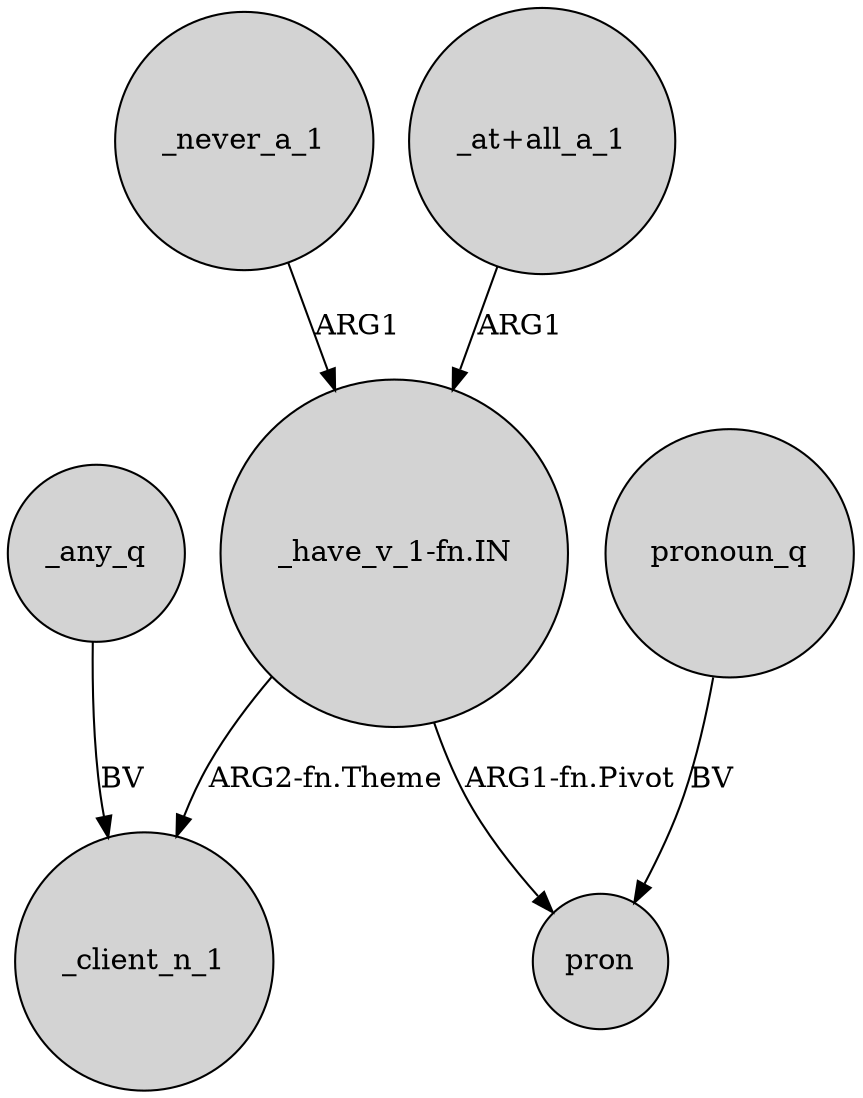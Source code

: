 digraph {
	node [shape=circle style=filled]
	_never_a_1 -> "_have_v_1-fn.IN" [label=ARG1]
	_any_q -> _client_n_1 [label=BV]
	"_at+all_a_1" -> "_have_v_1-fn.IN" [label=ARG1]
	"_have_v_1-fn.IN" -> pron [label="ARG1-fn.Pivot"]
	"_have_v_1-fn.IN" -> _client_n_1 [label="ARG2-fn.Theme"]
	pronoun_q -> pron [label=BV]
}
